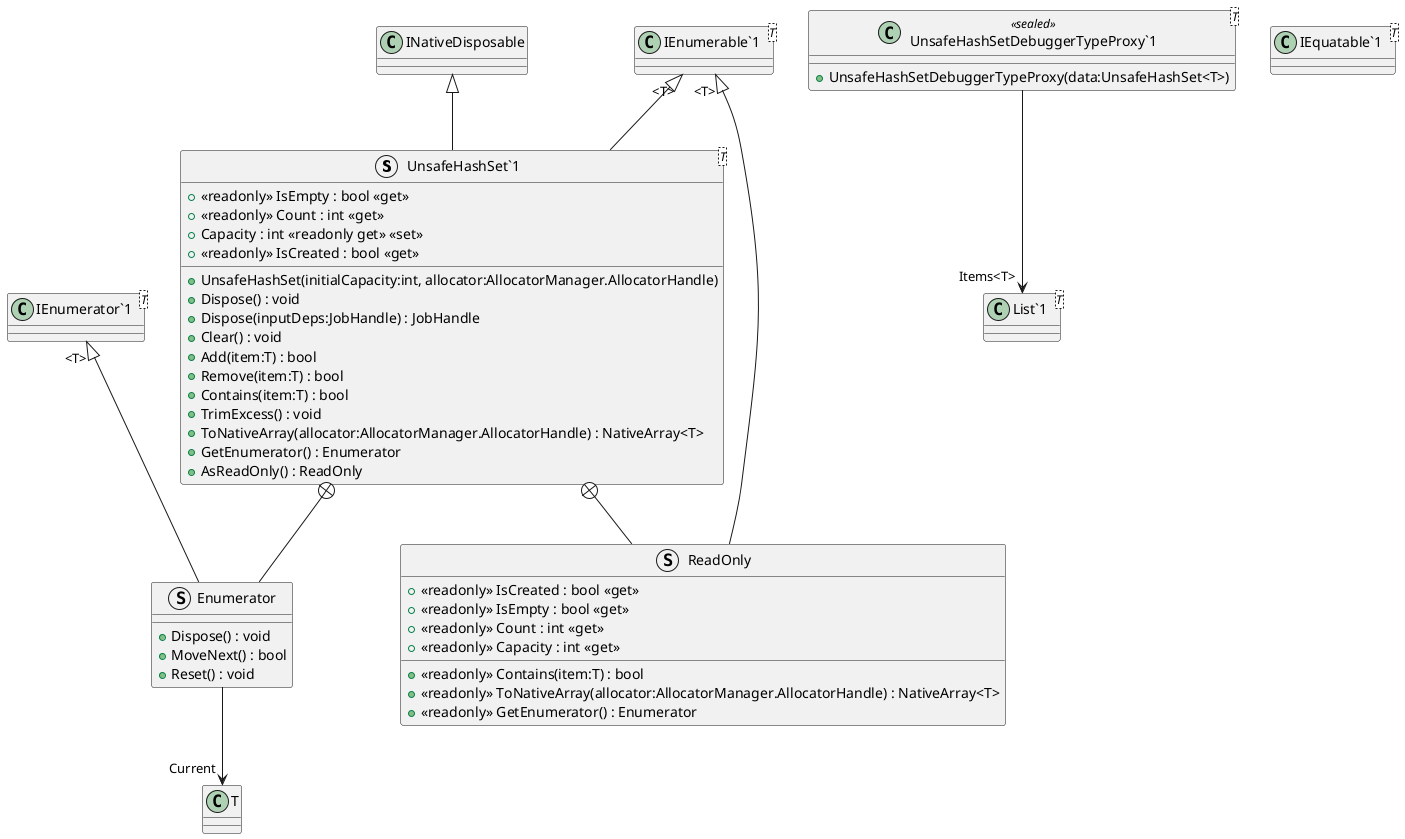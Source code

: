 @startuml
struct "UnsafeHashSet`1"<T> {
    + UnsafeHashSet(initialCapacity:int, allocator:AllocatorManager.AllocatorHandle)
    + <<readonly>> IsEmpty : bool <<get>>
    + <<readonly>> Count : int <<get>>
    + Capacity : int <<readonly get>> <<set>>
    + <<readonly>> IsCreated : bool <<get>>
    + Dispose() : void
    + Dispose(inputDeps:JobHandle) : JobHandle
    + Clear() : void
    + Add(item:T) : bool
    + Remove(item:T) : bool
    + Contains(item:T) : bool
    + TrimExcess() : void
    + ToNativeArray(allocator:AllocatorManager.AllocatorHandle) : NativeArray<T>
    + GetEnumerator() : Enumerator
    + AsReadOnly() : ReadOnly
}
class "UnsafeHashSetDebuggerTypeProxy`1"<T> <<sealed>> {
    + UnsafeHashSetDebuggerTypeProxy(data:UnsafeHashSet<T>)
}
class "IEnumerable`1"<T> {
}
class "IEquatable`1"<T> {
}
struct Enumerator {
    + Dispose() : void
    + MoveNext() : bool
    + Reset() : void
}
struct ReadOnly {
    + <<readonly>> IsCreated : bool <<get>>
    + <<readonly>> IsEmpty : bool <<get>>
    + <<readonly>> Count : int <<get>>
    + <<readonly>> Capacity : int <<get>>
    + <<readonly>> Contains(item:T) : bool
    + <<readonly>> ToNativeArray(allocator:AllocatorManager.AllocatorHandle) : NativeArray<T>
    + <<readonly>> GetEnumerator() : Enumerator
}
class "List`1"<T> {
}
class "IEnumerator`1"<T> {
}
INativeDisposable <|-- "UnsafeHashSet`1"
"IEnumerable`1" "<T>" <|-- "UnsafeHashSet`1"
"UnsafeHashSetDebuggerTypeProxy`1" --> "Items<T>" "List`1"
"UnsafeHashSet`1" +-- Enumerator
"IEnumerator`1" "<T>" <|-- Enumerator
Enumerator --> "Current" T
"UnsafeHashSet`1" +-- ReadOnly
"IEnumerable`1" "<T>" <|-- ReadOnly
@enduml
